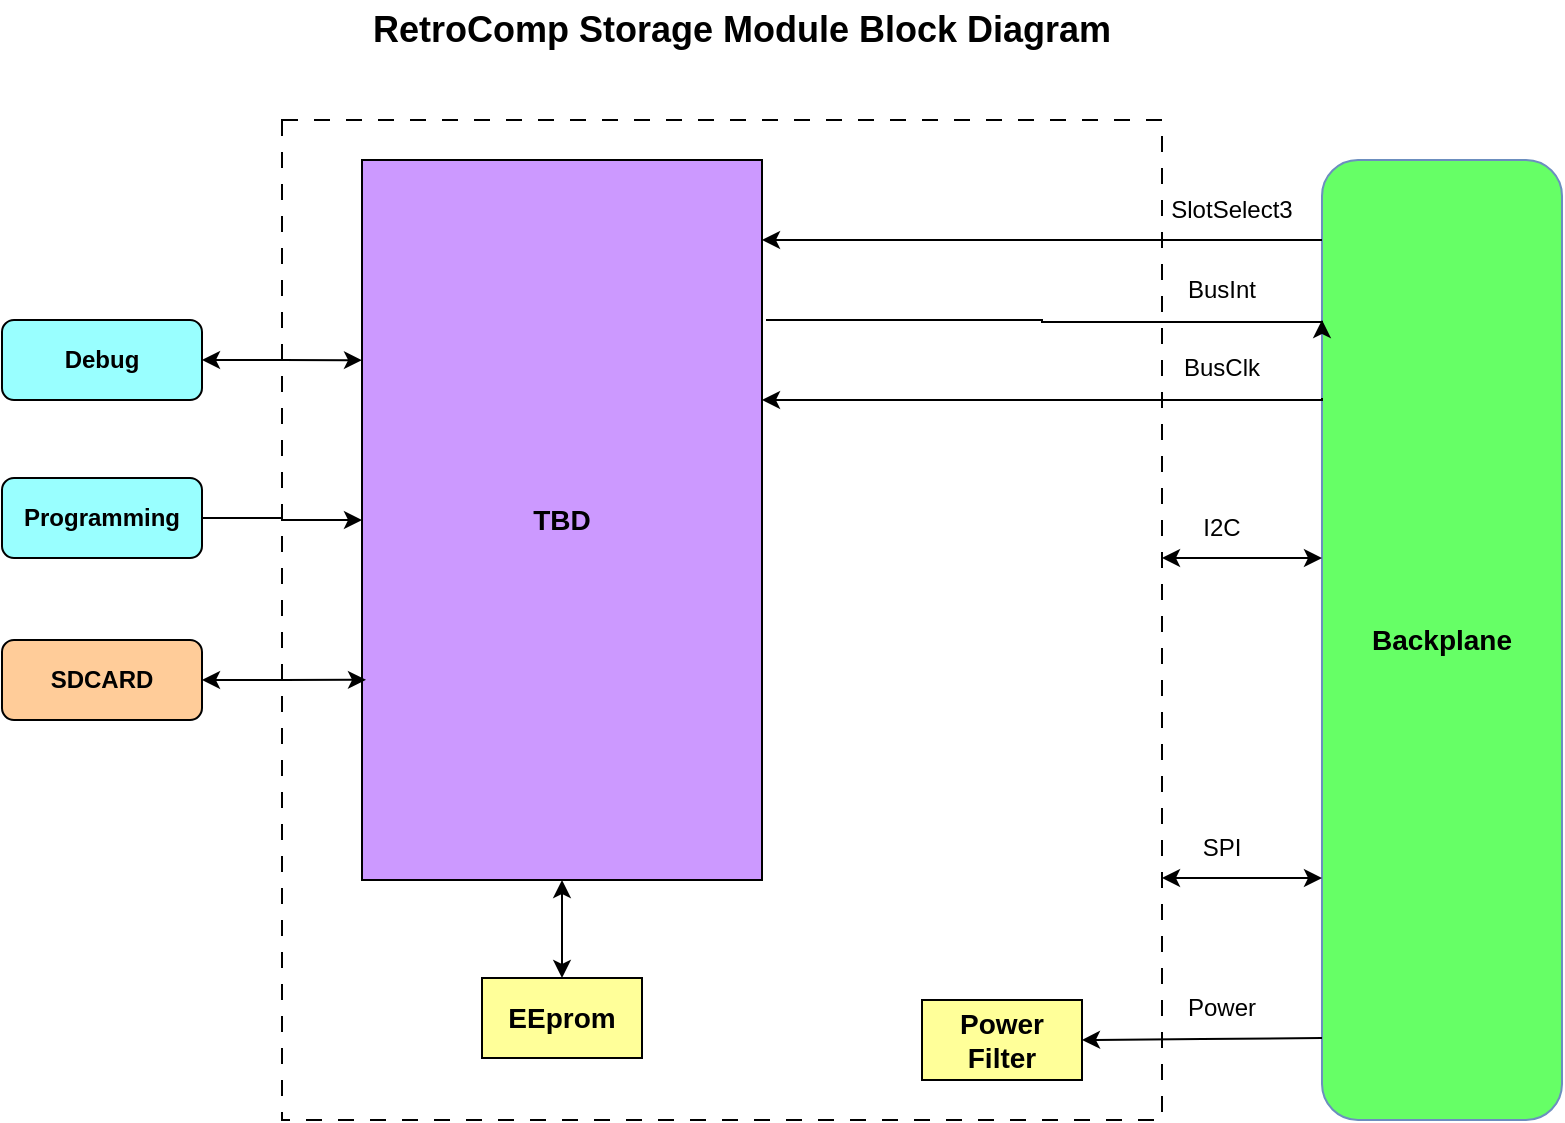 <mxfile version="28.0.4">
  <diagram id="gKfQR6QMqfabCFEobmAz" name="Page-1">
    <mxGraphModel dx="995" dy="726" grid="1" gridSize="10" guides="1" tooltips="1" connect="1" arrows="1" fold="1" page="1" pageScale="1" pageWidth="1100" pageHeight="850" math="0" shadow="0">
      <root>
        <mxCell id="0" />
        <mxCell id="1" parent="0" />
        <mxCell id="zYWQm6FeYK7ZvlCrXuv9-24" value="" style="rounded=0;whiteSpace=wrap;html=1;dashed=1;dashPattern=8 8;" parent="1" vertex="1">
          <mxGeometry x="280" y="140" width="440" height="500" as="geometry" />
        </mxCell>
        <mxCell id="XGa5Y8sCl0DmdLY9kct8-3" value="&lt;b&gt;&lt;font style=&quot;font-size: 14px;&quot;&gt;Backplane&lt;/font&gt;&lt;/b&gt;" style="rounded=1;whiteSpace=wrap;html=1;fillColor=#66FF66;strokeColor=#6c8ebf;" parent="1" vertex="1">
          <mxGeometry x="800" y="160" width="120" height="480" as="geometry" />
        </mxCell>
        <mxCell id="XGa5Y8sCl0DmdLY9kct8-4" value="&lt;b&gt;Debug&lt;/b&gt;" style="rounded=1;whiteSpace=wrap;html=1;fillColor=#99FFFF;" parent="1" vertex="1">
          <mxGeometry x="140" y="240" width="100" height="40" as="geometry" />
        </mxCell>
        <mxCell id="0mFiqAbnue0SpPviKy99-3" style="edgeStyle=orthogonalEdgeStyle;rounded=0;orthogonalLoop=1;jettySize=auto;html=1;exitX=0.5;exitY=1;exitDx=0;exitDy=0;startArrow=classic;startFill=1;" edge="1" parent="1" source="XGa5Y8sCl0DmdLY9kct8-5" target="0mFiqAbnue0SpPviKy99-2">
          <mxGeometry relative="1" as="geometry" />
        </mxCell>
        <mxCell id="XGa5Y8sCl0DmdLY9kct8-5" value="&lt;span style=&quot;font-size: 14px;&quot;&gt;&lt;b&gt;TBD&lt;/b&gt;&lt;/span&gt;" style="rounded=0;whiteSpace=wrap;html=1;fillColor=#CC99FF;" parent="1" vertex="1">
          <mxGeometry x="320" y="160" width="200" height="360" as="geometry" />
        </mxCell>
        <mxCell id="CG7hZ_wFSSS8GAl2Qvh1-9" style="edgeStyle=orthogonalEdgeStyle;rounded=0;orthogonalLoop=1;jettySize=auto;html=1;exitX=1;exitY=0.75;exitDx=0;exitDy=0;entryX=0;entryY=0.75;entryDx=0;entryDy=0;startArrow=classic;startFill=1;" parent="1" edge="1">
          <mxGeometry relative="1" as="geometry">
            <mxPoint x="720" y="519" as="sourcePoint" />
            <mxPoint x="800" y="519" as="targetPoint" />
          </mxGeometry>
        </mxCell>
        <mxCell id="XGa5Y8sCl0DmdLY9kct8-6" value="&lt;span style=&quot;font-size: 14px;&quot;&gt;&lt;b&gt;Power&lt;/b&gt;&lt;/span&gt;&lt;div&gt;&lt;span style=&quot;font-size: 14px;&quot;&gt;&lt;b&gt;Filter&lt;/b&gt;&lt;/span&gt;&lt;/div&gt;" style="rounded=0;whiteSpace=wrap;html=1;fillColor=#FFFF99;" parent="1" vertex="1">
          <mxGeometry x="600" y="580" width="80" height="40" as="geometry" />
        </mxCell>
        <mxCell id="CG7hZ_wFSSS8GAl2Qvh1-28" value="SPI" style="text;html=1;align=center;verticalAlign=middle;whiteSpace=wrap;rounded=0;" parent="1" vertex="1">
          <mxGeometry x="720" y="489" width="60" height="30" as="geometry" />
        </mxCell>
        <mxCell id="CG7hZ_wFSSS8GAl2Qvh1-33" value="&lt;b&gt;&lt;font style=&quot;font-size: 18px;&quot;&gt;RetroComp Storage Module Block Diagram&lt;/font&gt;&lt;/b&gt;" style="text;html=1;align=center;verticalAlign=middle;whiteSpace=wrap;rounded=0;" parent="1" vertex="1">
          <mxGeometry x="320" y="80" width="380" height="30" as="geometry" />
        </mxCell>
        <mxCell id="zYWQm6FeYK7ZvlCrXuv9-9" style="edgeStyle=orthogonalEdgeStyle;rounded=0;orthogonalLoop=1;jettySize=auto;html=1;entryX=0;entryY=0.75;entryDx=0;entryDy=0;startArrow=none;startFill=0;endArrow=classic;endFill=1;" parent="1" edge="1">
          <mxGeometry relative="1" as="geometry">
            <mxPoint x="522" y="240" as="sourcePoint" />
            <mxPoint x="800" y="240" as="targetPoint" />
            <Array as="points">
              <mxPoint x="522" y="240" />
              <mxPoint x="660" y="240" />
              <mxPoint x="660" y="241" />
            </Array>
          </mxGeometry>
        </mxCell>
        <mxCell id="zYWQm6FeYK7ZvlCrXuv9-10" value="BusInt" style="text;html=1;align=center;verticalAlign=middle;whiteSpace=wrap;rounded=0;" parent="1" vertex="1">
          <mxGeometry x="720" y="210" width="60" height="30" as="geometry" />
        </mxCell>
        <mxCell id="zYWQm6FeYK7ZvlCrXuv9-11" style="edgeStyle=orthogonalEdgeStyle;rounded=0;orthogonalLoop=1;jettySize=auto;html=1;exitX=1;exitY=0.75;exitDx=0;exitDy=0;" parent="1" edge="1">
          <mxGeometry relative="1" as="geometry">
            <mxPoint x="800" y="279" as="sourcePoint" />
            <mxPoint x="520" y="280" as="targetPoint" />
            <Array as="points">
              <mxPoint x="800" y="280" />
              <mxPoint x="520" y="280" />
            </Array>
          </mxGeometry>
        </mxCell>
        <mxCell id="zYWQm6FeYK7ZvlCrXuv9-12" value="BusClk" style="text;html=1;align=center;verticalAlign=middle;whiteSpace=wrap;rounded=0;" parent="1" vertex="1">
          <mxGeometry x="720" y="249" width="60" height="30" as="geometry" />
        </mxCell>
        <mxCell id="zYWQm6FeYK7ZvlCrXuv9-13" style="edgeStyle=orthogonalEdgeStyle;rounded=0;orthogonalLoop=1;jettySize=auto;html=1;exitX=1;exitY=0.75;exitDx=0;exitDy=0;entryX=1;entryY=0.5;entryDx=0;entryDy=0;" parent="1" target="XGa5Y8sCl0DmdLY9kct8-6" edge="1">
          <mxGeometry relative="1" as="geometry">
            <mxPoint x="800" y="599" as="sourcePoint" />
            <mxPoint x="720" y="599" as="targetPoint" />
          </mxGeometry>
        </mxCell>
        <mxCell id="zYWQm6FeYK7ZvlCrXuv9-14" value="Power" style="text;html=1;align=center;verticalAlign=middle;whiteSpace=wrap;rounded=0;" parent="1" vertex="1">
          <mxGeometry x="720" y="569" width="60" height="30" as="geometry" />
        </mxCell>
        <mxCell id="zYWQm6FeYK7ZvlCrXuv9-15" style="edgeStyle=orthogonalEdgeStyle;rounded=0;orthogonalLoop=1;jettySize=auto;html=1;exitX=1;exitY=0.75;exitDx=0;exitDy=0;entryX=0;entryY=0.75;entryDx=0;entryDy=0;startArrow=classic;startFill=1;" parent="1" edge="1">
          <mxGeometry relative="1" as="geometry">
            <mxPoint x="720" y="359" as="sourcePoint" />
            <mxPoint x="800" y="359" as="targetPoint" />
          </mxGeometry>
        </mxCell>
        <mxCell id="zYWQm6FeYK7ZvlCrXuv9-16" value="I2C" style="text;html=1;align=center;verticalAlign=middle;whiteSpace=wrap;rounded=0;" parent="1" vertex="1">
          <mxGeometry x="720" y="329" width="60" height="30" as="geometry" />
        </mxCell>
        <mxCell id="0mFiqAbnue0SpPviKy99-5" style="edgeStyle=orthogonalEdgeStyle;rounded=0;orthogonalLoop=1;jettySize=auto;html=1;exitX=1;exitY=0.5;exitDx=0;exitDy=0;entryX=0;entryY=0.5;entryDx=0;entryDy=0;" edge="1" parent="1" source="zYWQm6FeYK7ZvlCrXuv9-17" target="XGa5Y8sCl0DmdLY9kct8-5">
          <mxGeometry relative="1" as="geometry" />
        </mxCell>
        <mxCell id="zYWQm6FeYK7ZvlCrXuv9-17" value="&lt;b&gt;Programming&lt;/b&gt;" style="rounded=1;whiteSpace=wrap;html=1;fillColor=#99FFFF;" parent="1" vertex="1">
          <mxGeometry x="140" y="319" width="100" height="40" as="geometry" />
        </mxCell>
        <mxCell id="zYWQm6FeYK7ZvlCrXuv9-22" style="edgeStyle=orthogonalEdgeStyle;rounded=0;orthogonalLoop=1;jettySize=auto;html=1;entryX=0;entryY=0.75;entryDx=0;entryDy=0;startArrow=classic;startFill=1;endArrow=none;endFill=0;" parent="1" edge="1">
          <mxGeometry relative="1" as="geometry">
            <mxPoint x="520" y="200" as="sourcePoint" />
            <mxPoint x="800" y="200" as="targetPoint" />
            <Array as="points">
              <mxPoint x="523" y="200" />
              <mxPoint x="660" y="200" />
              <mxPoint x="660" y="201" />
            </Array>
          </mxGeometry>
        </mxCell>
        <mxCell id="zYWQm6FeYK7ZvlCrXuv9-23" value="SlotSelect3" style="text;html=1;align=center;verticalAlign=middle;whiteSpace=wrap;rounded=0;" parent="1" vertex="1">
          <mxGeometry x="700" y="170" width="110" height="30" as="geometry" />
        </mxCell>
        <mxCell id="9mXi5TYKmuGidNmoGbkr-2" value="&lt;b&gt;SDCARD&lt;/b&gt;" style="rounded=1;whiteSpace=wrap;html=1;fillColor=#FFCC99;" parent="1" vertex="1">
          <mxGeometry x="140" y="400" width="100" height="40" as="geometry" />
        </mxCell>
        <mxCell id="0mFiqAbnue0SpPviKy99-2" value="&lt;div&gt;&lt;span style=&quot;font-size: 14px;&quot;&gt;&lt;b&gt;EEprom&lt;/b&gt;&lt;/span&gt;&lt;/div&gt;" style="rounded=0;whiteSpace=wrap;html=1;fillColor=#FFFF99;" vertex="1" parent="1">
          <mxGeometry x="380" y="569" width="80" height="40" as="geometry" />
        </mxCell>
        <mxCell id="0mFiqAbnue0SpPviKy99-4" style="edgeStyle=orthogonalEdgeStyle;rounded=0;orthogonalLoop=1;jettySize=auto;html=1;exitX=1;exitY=0.5;exitDx=0;exitDy=0;entryX=0.01;entryY=0.722;entryDx=0;entryDy=0;entryPerimeter=0;startArrow=classic;startFill=1;" edge="1" parent="1" source="9mXi5TYKmuGidNmoGbkr-2" target="XGa5Y8sCl0DmdLY9kct8-5">
          <mxGeometry relative="1" as="geometry" />
        </mxCell>
        <mxCell id="0mFiqAbnue0SpPviKy99-7" style="edgeStyle=orthogonalEdgeStyle;rounded=0;orthogonalLoop=1;jettySize=auto;html=1;exitX=1;exitY=0.5;exitDx=0;exitDy=0;entryX=0;entryY=0.278;entryDx=0;entryDy=0;entryPerimeter=0;startArrow=classic;startFill=1;" edge="1" parent="1" source="XGa5Y8sCl0DmdLY9kct8-4" target="XGa5Y8sCl0DmdLY9kct8-5">
          <mxGeometry relative="1" as="geometry" />
        </mxCell>
      </root>
    </mxGraphModel>
  </diagram>
</mxfile>
